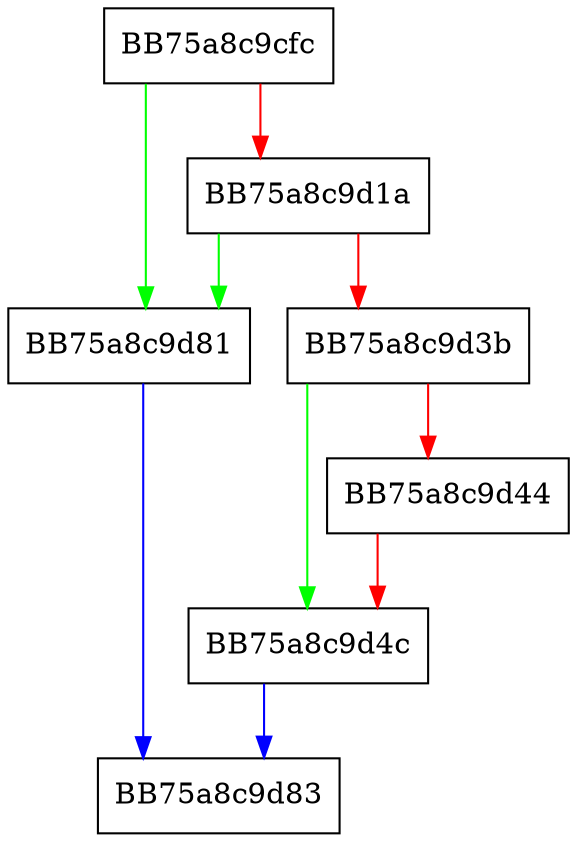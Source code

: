 digraph _CharacterClassEscape {
  node [shape="box"];
  graph [splines=ortho];
  BB75a8c9cfc -> BB75a8c9d81 [color="green"];
  BB75a8c9cfc -> BB75a8c9d1a [color="red"];
  BB75a8c9d1a -> BB75a8c9d81 [color="green"];
  BB75a8c9d1a -> BB75a8c9d3b [color="red"];
  BB75a8c9d3b -> BB75a8c9d4c [color="green"];
  BB75a8c9d3b -> BB75a8c9d44 [color="red"];
  BB75a8c9d44 -> BB75a8c9d4c [color="red"];
  BB75a8c9d4c -> BB75a8c9d83 [color="blue"];
  BB75a8c9d81 -> BB75a8c9d83 [color="blue"];
}